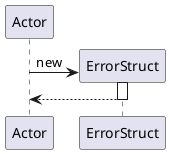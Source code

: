 @startuml
participant Actor
create ErrorStruct
Actor -> ErrorStruct : new
activate ErrorStruct
return
@enduml